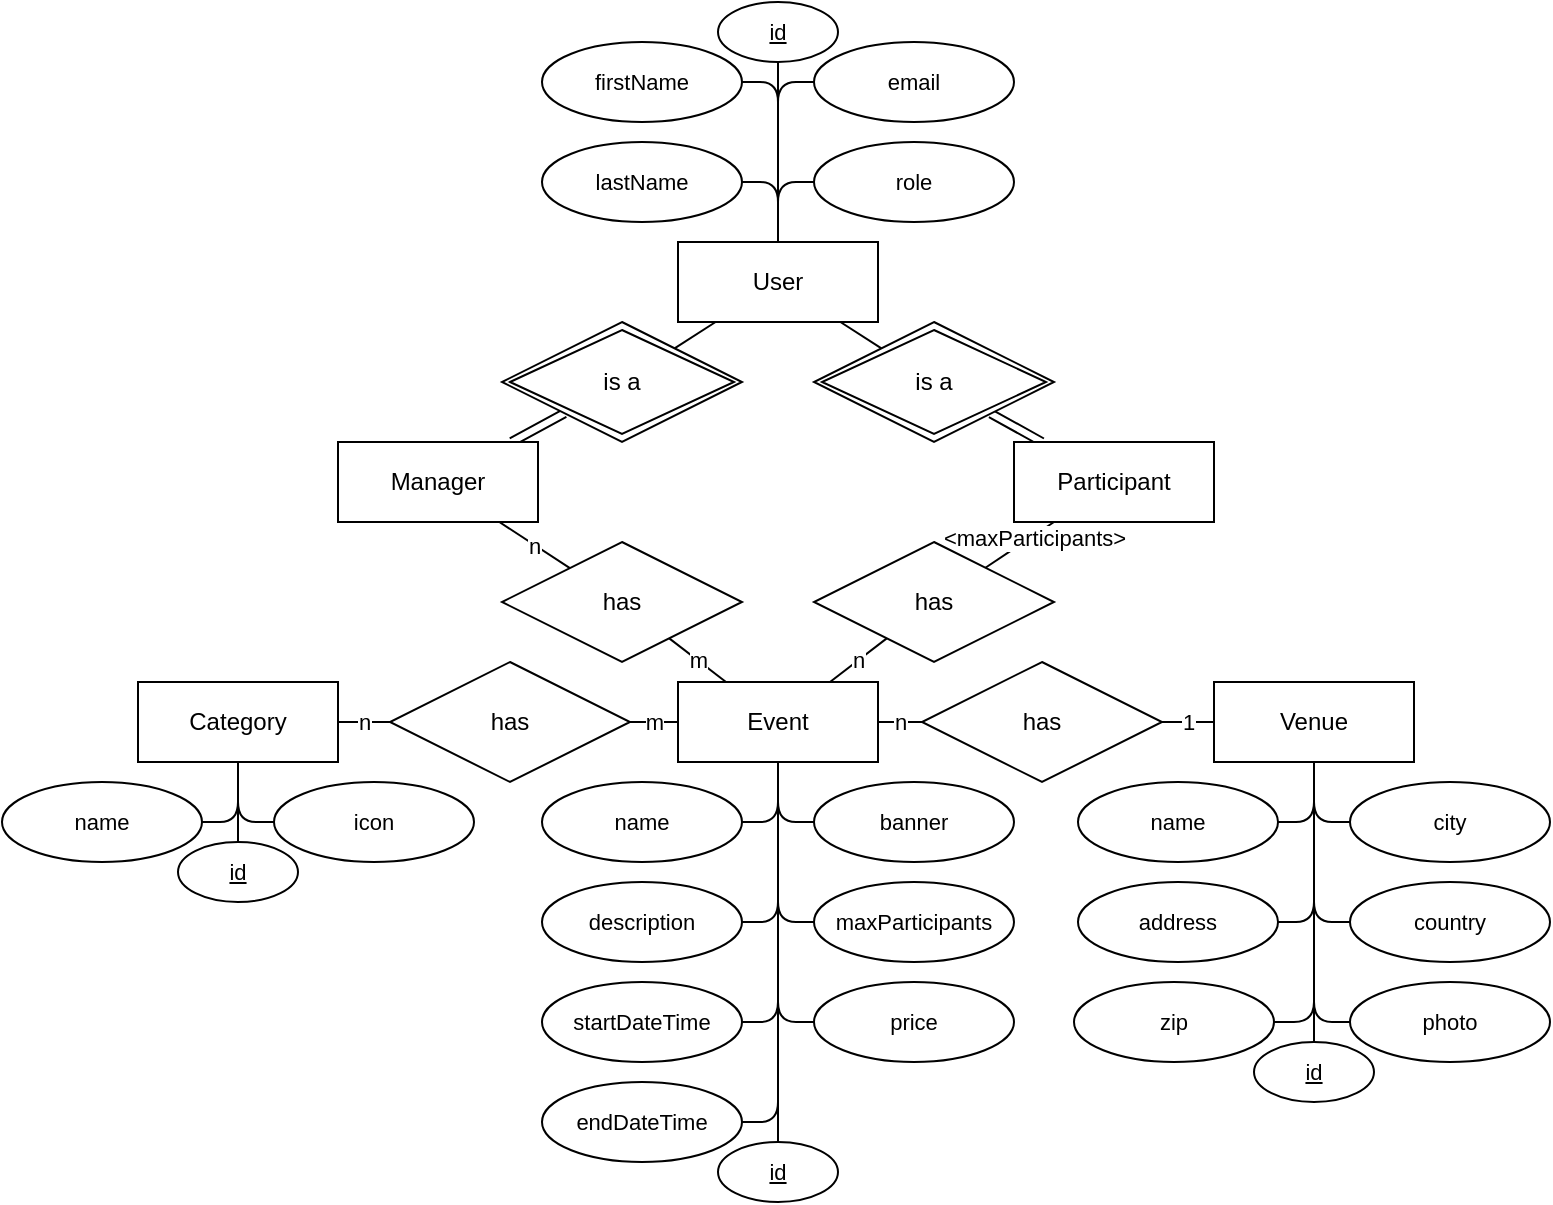 <mxfile>
    <diagram id="uSNYra2p0C3R_ymmfif2" name="Entity-Relationship Model">
        <mxGraphModel dx="1361" dy="737" grid="1" gridSize="10" guides="1" tooltips="1" connect="1" arrows="1" fold="1" page="1" pageScale="1" pageWidth="827" pageHeight="1169" math="0" shadow="0">
            <root>
                <mxCell id="0"/>
                <mxCell id="1" parent="0"/>
                <mxCell id="14" value="n" style="edgeStyle=none;shape=connector;rounded=1;html=1;labelBackgroundColor=default;strokeColor=default;fontFamily=Helvetica;fontSize=11;fontColor=default;endArrow=none;endFill=0;" parent="1" source="2" target="6" edge="1">
                    <mxGeometry relative="1" as="geometry"/>
                </mxCell>
                <mxCell id="16" value="m" style="edgeStyle=none;shape=connector;rounded=1;html=1;labelBackgroundColor=default;strokeColor=default;fontFamily=Helvetica;fontSize=11;fontColor=default;endArrow=none;endFill=0;" parent="1" source="2" target="4" edge="1">
                    <mxGeometry relative="1" as="geometry"/>
                </mxCell>
                <mxCell id="18" value="n" style="edgeStyle=none;shape=connector;rounded=1;html=1;labelBackgroundColor=default;strokeColor=default;fontFamily=Helvetica;fontSize=11;fontColor=default;endArrow=none;endFill=0;" parent="1" source="2" target="5" edge="1">
                    <mxGeometry relative="1" as="geometry"/>
                </mxCell>
                <mxCell id="85" style="edgeStyle=none;html=1;exitX=0.5;exitY=1;exitDx=0;exitDy=0;endArrow=none;endFill=0;" edge="1" parent="1" source="2" target="33">
                    <mxGeometry relative="1" as="geometry"/>
                </mxCell>
                <mxCell id="107" style="edgeStyle=orthogonalEdgeStyle;html=1;endArrow=none;endFill=0;entryX=1;entryY=0.5;entryDx=0;entryDy=0;" edge="1" parent="1" source="2" target="20">
                    <mxGeometry relative="1" as="geometry"/>
                </mxCell>
                <mxCell id="108" style="edgeStyle=orthogonalEdgeStyle;html=1;entryX=1;entryY=0.5;entryDx=0;entryDy=0;endArrow=none;endFill=0;" edge="1" parent="1" source="2" target="21">
                    <mxGeometry relative="1" as="geometry"/>
                </mxCell>
                <mxCell id="109" style="edgeStyle=orthogonalEdgeStyle;html=1;entryX=1;entryY=0.5;entryDx=0;entryDy=0;endArrow=none;endFill=0;" edge="1" parent="1" source="2" target="23">
                    <mxGeometry relative="1" as="geometry"/>
                </mxCell>
                <mxCell id="110" style="edgeStyle=orthogonalEdgeStyle;html=1;entryX=1;entryY=0.5;entryDx=0;entryDy=0;endArrow=none;endFill=0;" edge="1" parent="1" source="2" target="24">
                    <mxGeometry relative="1" as="geometry"/>
                </mxCell>
                <mxCell id="111" style="edgeStyle=orthogonalEdgeStyle;html=1;entryX=0;entryY=0.5;entryDx=0;entryDy=0;endArrow=none;endFill=0;" edge="1" parent="1" source="2" target="26">
                    <mxGeometry relative="1" as="geometry"/>
                </mxCell>
                <mxCell id="112" style="edgeStyle=orthogonalEdgeStyle;html=1;entryX=0;entryY=0.5;entryDx=0;entryDy=0;endArrow=none;endFill=0;" edge="1" parent="1" source="2" target="25">
                    <mxGeometry relative="1" as="geometry"/>
                </mxCell>
                <mxCell id="113" style="edgeStyle=orthogonalEdgeStyle;html=1;entryX=0;entryY=0.5;entryDx=0;entryDy=0;endArrow=none;endFill=0;" edge="1" parent="1" source="2" target="84">
                    <mxGeometry relative="1" as="geometry"/>
                </mxCell>
                <mxCell id="2" value="Event" style="whiteSpace=wrap;html=1;align=center;" parent="1" vertex="1">
                    <mxGeometry x="365" y="390" width="100" height="40" as="geometry"/>
                </mxCell>
                <mxCell id="56" style="edgeStyle=none;shape=link;rounded=1;html=1;labelBackgroundColor=default;strokeColor=default;fontFamily=Helvetica;fontSize=12;fontColor=default;endArrow=none;endFill=0;strokeWidth=1;" parent="1" source="3" target="54" edge="1">
                    <mxGeometry relative="1" as="geometry"/>
                </mxCell>
                <mxCell id="3" value="Manager" style="whiteSpace=wrap;html=1;align=center;" parent="1" vertex="1">
                    <mxGeometry x="195" y="270" width="100" height="40" as="geometry"/>
                </mxCell>
                <mxCell id="17" value="n" style="edgeStyle=none;shape=connector;rounded=1;html=1;labelBackgroundColor=default;strokeColor=default;fontFamily=Helvetica;fontSize=11;fontColor=default;endArrow=none;endFill=0;" parent="1" source="4" target="3" edge="1">
                    <mxGeometry relative="1" as="geometry"/>
                </mxCell>
                <mxCell id="4" value="has" style="shape=rhombus;perimeter=rhombusPerimeter;whiteSpace=wrap;html=1;align=center;" parent="1" vertex="1">
                    <mxGeometry x="277" y="320" width="120" height="60" as="geometry"/>
                </mxCell>
                <mxCell id="19" value="&amp;lt;maxParticipants&amp;gt;" style="edgeStyle=none;shape=connector;rounded=1;html=1;labelBackgroundColor=default;strokeColor=default;fontFamily=Helvetica;fontSize=11;fontColor=default;endArrow=none;endFill=0;" parent="1" source="5" target="7" edge="1">
                    <mxGeometry x="0.398" y="-1" relative="1" as="geometry">
                        <mxPoint as="offset"/>
                    </mxGeometry>
                </mxCell>
                <mxCell id="5" value="has" style="shape=rhombus;perimeter=rhombusPerimeter;whiteSpace=wrap;html=1;align=center;" parent="1" vertex="1">
                    <mxGeometry x="433" y="320" width="120" height="60" as="geometry"/>
                </mxCell>
                <mxCell id="15" value="1" style="edgeStyle=none;shape=connector;rounded=1;html=1;labelBackgroundColor=default;strokeColor=default;fontFamily=Helvetica;fontSize=11;fontColor=default;endArrow=none;endFill=0;" parent="1" source="6" target="8" edge="1">
                    <mxGeometry relative="1" as="geometry"/>
                </mxCell>
                <mxCell id="6" value="has" style="shape=rhombus;perimeter=rhombusPerimeter;whiteSpace=wrap;html=1;align=center;" parent="1" vertex="1">
                    <mxGeometry x="487" y="380" width="120" height="60" as="geometry"/>
                </mxCell>
                <mxCell id="57" style="edgeStyle=none;shape=link;rounded=1;html=1;labelBackgroundColor=default;strokeColor=default;fontFamily=Helvetica;fontSize=12;fontColor=default;endArrow=none;endFill=0;" parent="1" source="7" target="55" edge="1">
                    <mxGeometry relative="1" as="geometry"/>
                </mxCell>
                <mxCell id="7" value="Participant" style="whiteSpace=wrap;html=1;align=center;" parent="1" vertex="1">
                    <mxGeometry x="533" y="270" width="100" height="40" as="geometry"/>
                </mxCell>
                <mxCell id="114" style="edgeStyle=orthogonalEdgeStyle;html=1;endArrow=none;endFill=0;" edge="1" parent="1" source="8" target="40">
                    <mxGeometry relative="1" as="geometry"/>
                </mxCell>
                <mxCell id="116" style="edgeStyle=orthogonalEdgeStyle;html=1;entryX=1;entryY=0.5;entryDx=0;entryDy=0;endArrow=none;endFill=0;" edge="1" parent="1" source="8" target="45">
                    <mxGeometry relative="1" as="geometry"/>
                </mxCell>
                <mxCell id="117" style="edgeStyle=orthogonalEdgeStyle;html=1;entryX=1;entryY=0.5;entryDx=0;entryDy=0;endArrow=none;endFill=0;" edge="1" parent="1" source="8" target="71">
                    <mxGeometry relative="1" as="geometry"/>
                </mxCell>
                <mxCell id="118" style="edgeStyle=orthogonalEdgeStyle;html=1;entryX=1;entryY=0.5;entryDx=0;entryDy=0;endArrow=none;endFill=0;" edge="1" parent="1" source="8" target="74">
                    <mxGeometry relative="1" as="geometry"/>
                </mxCell>
                <mxCell id="119" style="edgeStyle=orthogonalEdgeStyle;html=1;entryX=0;entryY=0.5;entryDx=0;entryDy=0;endArrow=none;endFill=0;" edge="1" parent="1" source="8" target="72">
                    <mxGeometry relative="1" as="geometry"/>
                </mxCell>
                <mxCell id="120" style="edgeStyle=orthogonalEdgeStyle;html=1;entryX=0;entryY=0.5;entryDx=0;entryDy=0;endArrow=none;endFill=0;" edge="1" parent="1" source="8" target="73">
                    <mxGeometry relative="1" as="geometry"/>
                </mxCell>
                <mxCell id="121" style="edgeStyle=orthogonalEdgeStyle;html=1;entryX=0;entryY=0.5;entryDx=0;entryDy=0;endArrow=none;endFill=0;" edge="1" parent="1" source="8" target="75">
                    <mxGeometry relative="1" as="geometry"/>
                </mxCell>
                <mxCell id="8" value="Venue" style="whiteSpace=wrap;html=1;align=center;" parent="1" vertex="1">
                    <mxGeometry x="633" y="390" width="100" height="40" as="geometry"/>
                </mxCell>
                <mxCell id="13" value="m" style="edgeStyle=none;shape=connector;rounded=1;html=1;labelBackgroundColor=default;strokeColor=default;fontFamily=Helvetica;fontSize=11;fontColor=default;endArrow=none;endFill=0;" parent="1" source="10" target="2" edge="1">
                    <mxGeometry relative="1" as="geometry"/>
                </mxCell>
                <mxCell id="10" value="has" style="shape=rhombus;perimeter=rhombusPerimeter;whiteSpace=wrap;html=1;align=center;" parent="1" vertex="1">
                    <mxGeometry x="221" y="380" width="120" height="60" as="geometry"/>
                </mxCell>
                <mxCell id="12" value="n" style="edgeStyle=none;html=1;endArrow=none;endFill=0;" parent="1" source="11" target="10" edge="1">
                    <mxGeometry relative="1" as="geometry"/>
                </mxCell>
                <mxCell id="123" style="edgeStyle=orthogonalEdgeStyle;html=1;endArrow=none;endFill=0;" edge="1" parent="1" source="11" target="42">
                    <mxGeometry relative="1" as="geometry"/>
                </mxCell>
                <mxCell id="124" style="edgeStyle=orthogonalEdgeStyle;html=1;entryX=1;entryY=0.5;entryDx=0;entryDy=0;endArrow=none;endFill=0;" edge="1" parent="1" source="11" target="44">
                    <mxGeometry relative="1" as="geometry"/>
                </mxCell>
                <mxCell id="125" style="edgeStyle=orthogonalEdgeStyle;html=1;entryX=0;entryY=0.5;entryDx=0;entryDy=0;endArrow=none;endFill=0;" edge="1" parent="1" source="11" target="82">
                    <mxGeometry relative="1" as="geometry"/>
                </mxCell>
                <mxCell id="11" value="Category" style="whiteSpace=wrap;html=1;align=center;" parent="1" vertex="1">
                    <mxGeometry x="95" y="390" width="100" height="40" as="geometry"/>
                </mxCell>
                <mxCell id="20" value="name" style="ellipse;whiteSpace=wrap;html=1;align=center;fontFamily=Helvetica;fontSize=11;fontColor=default;" parent="1" vertex="1">
                    <mxGeometry x="297" y="440" width="100" height="40" as="geometry"/>
                </mxCell>
                <mxCell id="21" value="description" style="ellipse;whiteSpace=wrap;html=1;align=center;fontFamily=Helvetica;fontSize=11;fontColor=default;" parent="1" vertex="1">
                    <mxGeometry x="297" y="490" width="100" height="40" as="geometry"/>
                </mxCell>
                <mxCell id="23" value="startDateTime" style="ellipse;whiteSpace=wrap;html=1;align=center;fontFamily=Helvetica;fontSize=11;fontColor=default;" parent="1" vertex="1">
                    <mxGeometry x="297" y="540" width="100" height="40" as="geometry"/>
                </mxCell>
                <mxCell id="24" value="endDateTime" style="ellipse;whiteSpace=wrap;html=1;align=center;fontFamily=Helvetica;fontSize=11;fontColor=default;" parent="1" vertex="1">
                    <mxGeometry x="297" y="590" width="100" height="40" as="geometry"/>
                </mxCell>
                <mxCell id="25" value="maxParticipants" style="ellipse;whiteSpace=wrap;html=1;align=center;fontFamily=Helvetica;fontSize=11;fontColor=default;" parent="1" vertex="1">
                    <mxGeometry x="433" y="490" width="100" height="40" as="geometry"/>
                </mxCell>
                <mxCell id="26" value="banner" style="ellipse;whiteSpace=wrap;html=1;align=center;fontFamily=Helvetica;fontSize=11;fontColor=default;" parent="1" vertex="1">
                    <mxGeometry x="433" y="440" width="100" height="40" as="geometry"/>
                </mxCell>
                <mxCell id="33" value="id" style="ellipse;whiteSpace=wrap;html=1;align=center;fontStyle=4;fontFamily=Helvetica;fontSize=11;fontColor=default;" parent="1" vertex="1">
                    <mxGeometry x="385" y="620" width="60" height="30" as="geometry"/>
                </mxCell>
                <mxCell id="40" value="id" style="ellipse;whiteSpace=wrap;html=1;align=center;fontStyle=4;fontFamily=Helvetica;fontSize=11;fontColor=default;" parent="1" vertex="1">
                    <mxGeometry x="653" y="570" width="60" height="30" as="geometry"/>
                </mxCell>
                <mxCell id="42" value="id" style="ellipse;whiteSpace=wrap;html=1;align=center;fontStyle=4;fontFamily=Helvetica;fontSize=11;fontColor=default;" parent="1" vertex="1">
                    <mxGeometry x="115" y="470" width="60" height="30" as="geometry"/>
                </mxCell>
                <mxCell id="44" value="name" style="ellipse;whiteSpace=wrap;html=1;align=center;fontFamily=Helvetica;fontSize=11;fontColor=default;" parent="1" vertex="1">
                    <mxGeometry x="27" y="440" width="100" height="40" as="geometry"/>
                </mxCell>
                <mxCell id="45" value="name" style="ellipse;whiteSpace=wrap;html=1;align=center;fontFamily=Helvetica;fontSize=11;fontColor=default;" parent="1" vertex="1">
                    <mxGeometry x="565" y="440" width="100" height="40" as="geometry"/>
                </mxCell>
                <mxCell id="54" value="is a" style="shape=rhombus;double=1;perimeter=rhombusPerimeter;whiteSpace=wrap;html=1;align=center;fontFamily=Helvetica;fontSize=12;fontColor=default;" parent="1" vertex="1">
                    <mxGeometry x="277" y="210" width="120" height="60" as="geometry"/>
                </mxCell>
                <mxCell id="55" value="is a" style="shape=rhombus;double=1;perimeter=rhombusPerimeter;whiteSpace=wrap;html=1;align=center;fontFamily=Helvetica;fontSize=12;fontColor=default;" parent="1" vertex="1">
                    <mxGeometry x="433" y="210" width="120" height="60" as="geometry"/>
                </mxCell>
                <mxCell id="59" style="edgeStyle=none;shape=connector;rounded=1;html=1;labelBackgroundColor=default;strokeColor=default;fontFamily=Helvetica;fontSize=12;fontColor=default;endArrow=none;endFill=0;" parent="1" source="58" target="54" edge="1">
                    <mxGeometry relative="1" as="geometry"/>
                </mxCell>
                <mxCell id="60" style="edgeStyle=none;shape=connector;rounded=1;html=1;labelBackgroundColor=default;strokeColor=default;fontFamily=Helvetica;fontSize=12;fontColor=default;endArrow=none;endFill=0;" parent="1" source="58" target="55" edge="1">
                    <mxGeometry relative="1" as="geometry"/>
                </mxCell>
                <mxCell id="136" style="edgeStyle=orthogonalEdgeStyle;html=1;endArrow=none;endFill=0;" edge="1" parent="1" source="58" target="131">
                    <mxGeometry relative="1" as="geometry"/>
                </mxCell>
                <mxCell id="137" style="edgeStyle=orthogonalEdgeStyle;html=1;entryX=0;entryY=0.5;entryDx=0;entryDy=0;endArrow=none;endFill=0;" edge="1" parent="1" source="58" target="134">
                    <mxGeometry relative="1" as="geometry"/>
                </mxCell>
                <mxCell id="138" style="edgeStyle=orthogonalEdgeStyle;html=1;entryX=0;entryY=0.5;entryDx=0;entryDy=0;endArrow=none;endFill=0;" edge="1" parent="1" source="58" target="135">
                    <mxGeometry relative="1" as="geometry"/>
                </mxCell>
                <mxCell id="139" style="edgeStyle=orthogonalEdgeStyle;html=1;entryX=1;entryY=0.5;entryDx=0;entryDy=0;endArrow=none;endFill=0;" edge="1" parent="1" source="58" target="133">
                    <mxGeometry relative="1" as="geometry"/>
                </mxCell>
                <mxCell id="140" style="edgeStyle=orthogonalEdgeStyle;html=1;entryX=1;entryY=0.5;entryDx=0;entryDy=0;endArrow=none;endFill=0;" edge="1" parent="1" source="58" target="132">
                    <mxGeometry relative="1" as="geometry"/>
                </mxCell>
                <mxCell id="58" value="User" style="whiteSpace=wrap;html=1;align=center;" parent="1" vertex="1">
                    <mxGeometry x="365" y="170" width="100" height="40" as="geometry"/>
                </mxCell>
                <mxCell id="71" value="address" style="ellipse;whiteSpace=wrap;html=1;align=center;fontFamily=Helvetica;fontSize=11;fontColor=default;" parent="1" vertex="1">
                    <mxGeometry x="565" y="490" width="100" height="40" as="geometry"/>
                </mxCell>
                <mxCell id="72" value="city" style="ellipse;whiteSpace=wrap;html=1;align=center;fontFamily=Helvetica;fontSize=11;fontColor=default;" parent="1" vertex="1">
                    <mxGeometry x="701" y="440" width="100" height="40" as="geometry"/>
                </mxCell>
                <mxCell id="73" value="country" style="ellipse;whiteSpace=wrap;html=1;align=center;fontFamily=Helvetica;fontSize=11;fontColor=default;" parent="1" vertex="1">
                    <mxGeometry x="701" y="490" width="100" height="40" as="geometry"/>
                </mxCell>
                <mxCell id="74" value="zip" style="ellipse;whiteSpace=wrap;html=1;align=center;fontFamily=Helvetica;fontSize=11;fontColor=default;" parent="1" vertex="1">
                    <mxGeometry x="563" y="540" width="100" height="40" as="geometry"/>
                </mxCell>
                <mxCell id="75" value="photo" style="ellipse;whiteSpace=wrap;html=1;align=center;fontFamily=Helvetica;fontSize=11;fontColor=default;" parent="1" vertex="1">
                    <mxGeometry x="701" y="540" width="100" height="40" as="geometry"/>
                </mxCell>
                <mxCell id="82" value="icon" style="ellipse;whiteSpace=wrap;html=1;align=center;fontFamily=Helvetica;fontSize=11;fontColor=default;" parent="1" vertex="1">
                    <mxGeometry x="163" y="440" width="100" height="40" as="geometry"/>
                </mxCell>
                <mxCell id="84" value="price" style="ellipse;whiteSpace=wrap;html=1;align=center;fontFamily=Helvetica;fontSize=11;fontColor=default;" vertex="1" parent="1">
                    <mxGeometry x="433" y="540" width="100" height="40" as="geometry"/>
                </mxCell>
                <mxCell id="131" value="id" style="ellipse;whiteSpace=wrap;html=1;align=center;fontStyle=4;fontFamily=Helvetica;fontSize=11;fontColor=default;" vertex="1" parent="1">
                    <mxGeometry x="385" y="50" width="60" height="30" as="geometry"/>
                </mxCell>
                <mxCell id="132" value="firstName" style="ellipse;whiteSpace=wrap;html=1;align=center;fontFamily=Helvetica;fontSize=11;fontColor=default;" vertex="1" parent="1">
                    <mxGeometry x="297" y="70" width="100" height="40" as="geometry"/>
                </mxCell>
                <mxCell id="133" value="lastName" style="ellipse;whiteSpace=wrap;html=1;align=center;fontFamily=Helvetica;fontSize=11;fontColor=default;" vertex="1" parent="1">
                    <mxGeometry x="297" y="120" width="100" height="40" as="geometry"/>
                </mxCell>
                <mxCell id="134" value="role" style="ellipse;whiteSpace=wrap;html=1;align=center;fontFamily=Helvetica;fontSize=11;fontColor=default;" vertex="1" parent="1">
                    <mxGeometry x="433" y="120" width="100" height="40" as="geometry"/>
                </mxCell>
                <mxCell id="135" value="email" style="ellipse;whiteSpace=wrap;html=1;align=center;fontFamily=Helvetica;fontSize=11;fontColor=default;" vertex="1" parent="1">
                    <mxGeometry x="433" y="70" width="100" height="40" as="geometry"/>
                </mxCell>
            </root>
        </mxGraphModel>
    </diagram>
</mxfile>